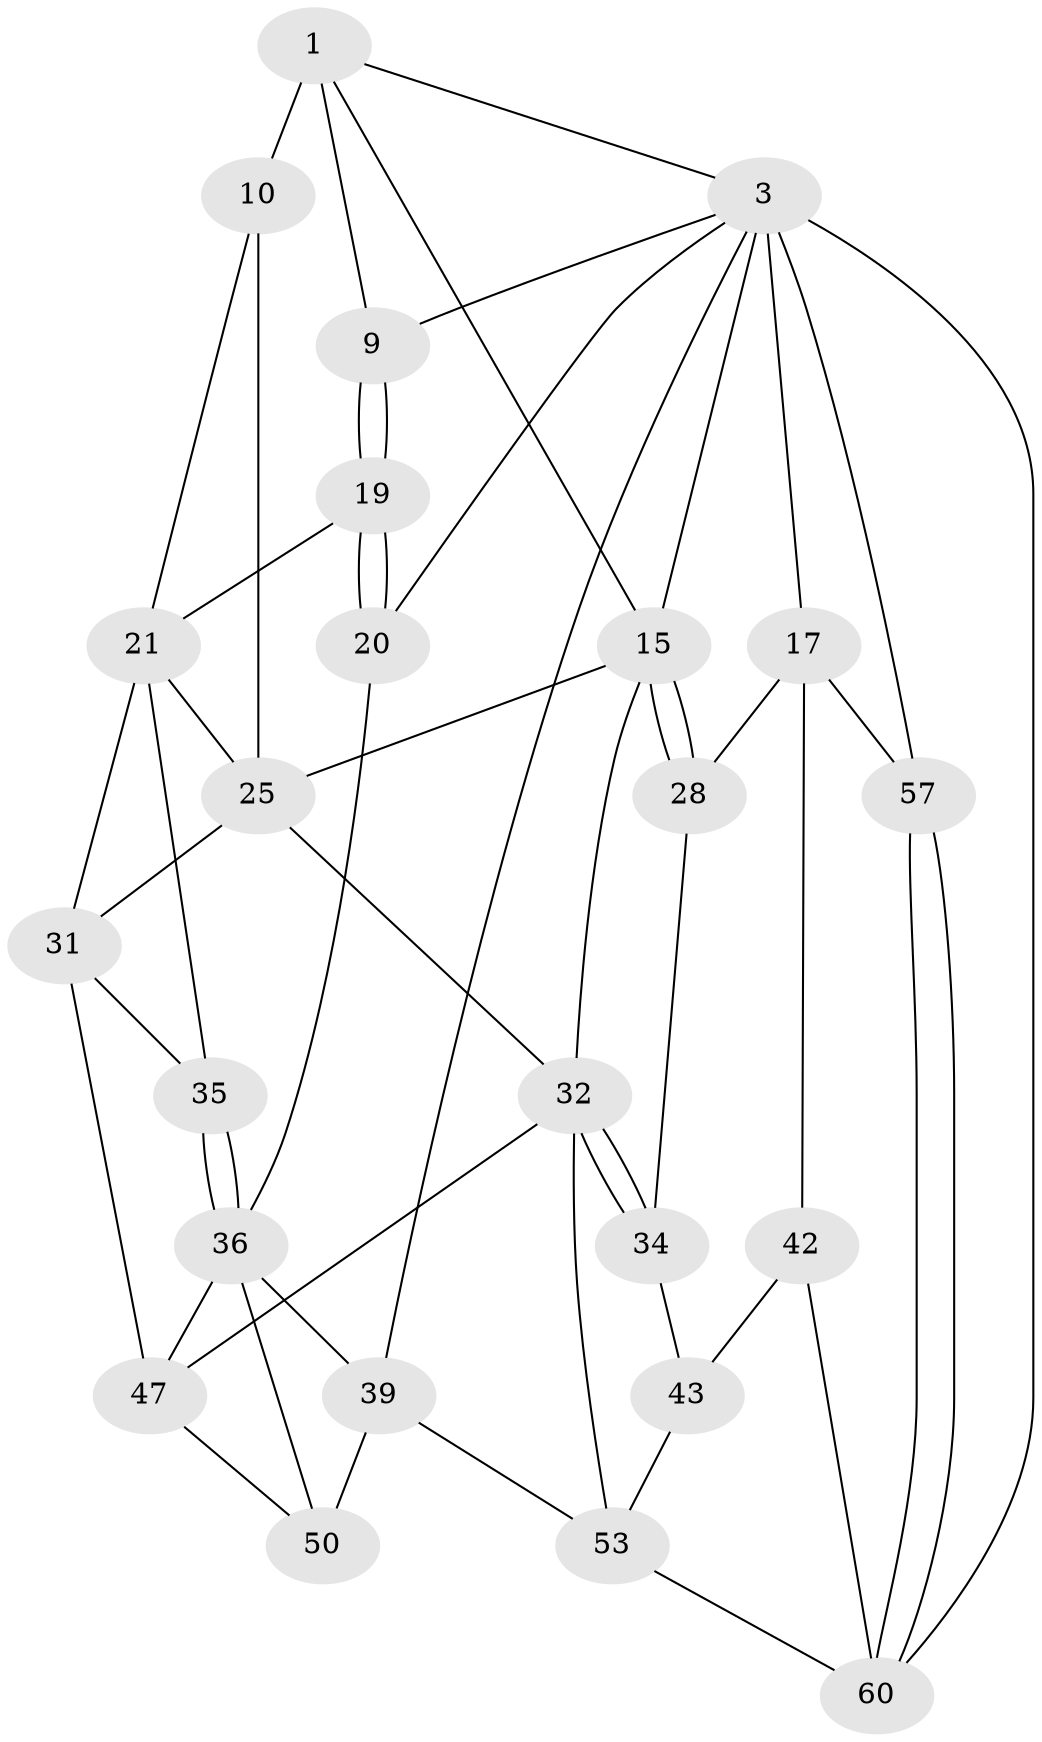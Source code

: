 // original degree distribution, {3: 0.03225806451612903, 5: 0.5483870967741935, 4: 0.22580645161290322, 6: 0.1935483870967742}
// Generated by graph-tools (version 1.1) at 2025/21/03/04/25 18:21:25]
// undirected, 24 vertices, 53 edges
graph export_dot {
graph [start="1"]
  node [color=gray90,style=filled];
  1 [pos="+0.2793050801034002+0",super="+2+7"];
  3 [pos="+1+0",super="+14+4"];
  9 [pos="+0.17342362272114628+0.16367118384134938"];
  10 [pos="+0.4023791981766393+0.199761706316945",super="+13+11"];
  15 [pos="+0.7742505245199496+0.25020960812869486",super="+16"];
  17 [pos="+1+0.47337571656802874",super="+18+41"];
  19 [pos="+0.14343504066096344+0.2135850438925139"];
  20 [pos="+0+0.06457981015077309"];
  21 [pos="+0.26858983596306+0.30950568547051455",super="+22+27"];
  25 [pos="+0.5132637708302827+0.28295323271752115",super="+26+30"];
  28 [pos="+0.7920271916790362+0.3468440770146839",super="+29"];
  31 [pos="+0.36026812784180223+0.463107389012458",super="+38"];
  32 [pos="+0.5120114318733278+0.41435591483024004",super="+33"];
  34 [pos="+0.6799373254933757+0.4848901049441158",super="+44"];
  35 [pos="+0.06188733526764246+0.4636917706928649"];
  36 [pos="+0.05086045289501628+0.47237777385076113",super="+49+37"];
  39 [pos="+0+1",super="+51"];
  42 [pos="+0.7619842567005523+0.6887558820625571",super="+58"];
  43 [pos="+0.7204729946258424+0.6777317380511964",super="+56"];
  47 [pos="+0.32359626524203955+0.6132137224664311",super="+48"];
  50 [pos="+0.1086024698018252+0.6643343679709518",super="+52"];
  53 [pos="+0.4512969933945709+0.7792171105191318",super="+54"];
  57 [pos="+1+1"];
  60 [pos="+1+1",super="+61"];
  1 -- 3;
  1 -- 10 [weight=3];
  1 -- 9;
  1 -- 15;
  3 -- 15;
  3 -- 17 [weight=2];
  3 -- 20;
  3 -- 39;
  3 -- 9;
  3 -- 60;
  3 -- 57 [weight=2];
  9 -- 19;
  9 -- 19;
  10 -- 21;
  10 -- 25;
  15 -- 28 [weight=2];
  15 -- 28;
  15 -- 32;
  15 -- 25;
  17 -- 28;
  17 -- 42;
  17 -- 57;
  19 -- 20;
  19 -- 20;
  19 -- 21;
  20 -- 36;
  21 -- 35;
  21 -- 25;
  21 -- 31;
  25 -- 31;
  25 -- 32;
  28 -- 34;
  31 -- 35;
  31 -- 47;
  32 -- 34 [weight=2];
  32 -- 34;
  32 -- 53;
  32 -- 47;
  34 -- 43;
  35 -- 36;
  35 -- 36;
  36 -- 50;
  36 -- 47;
  36 -- 39;
  39 -- 50 [weight=2];
  39 -- 53;
  42 -- 43 [weight=2];
  42 -- 60 [weight=2];
  43 -- 53;
  47 -- 50;
  53 -- 60;
  57 -- 60;
  57 -- 60;
}
